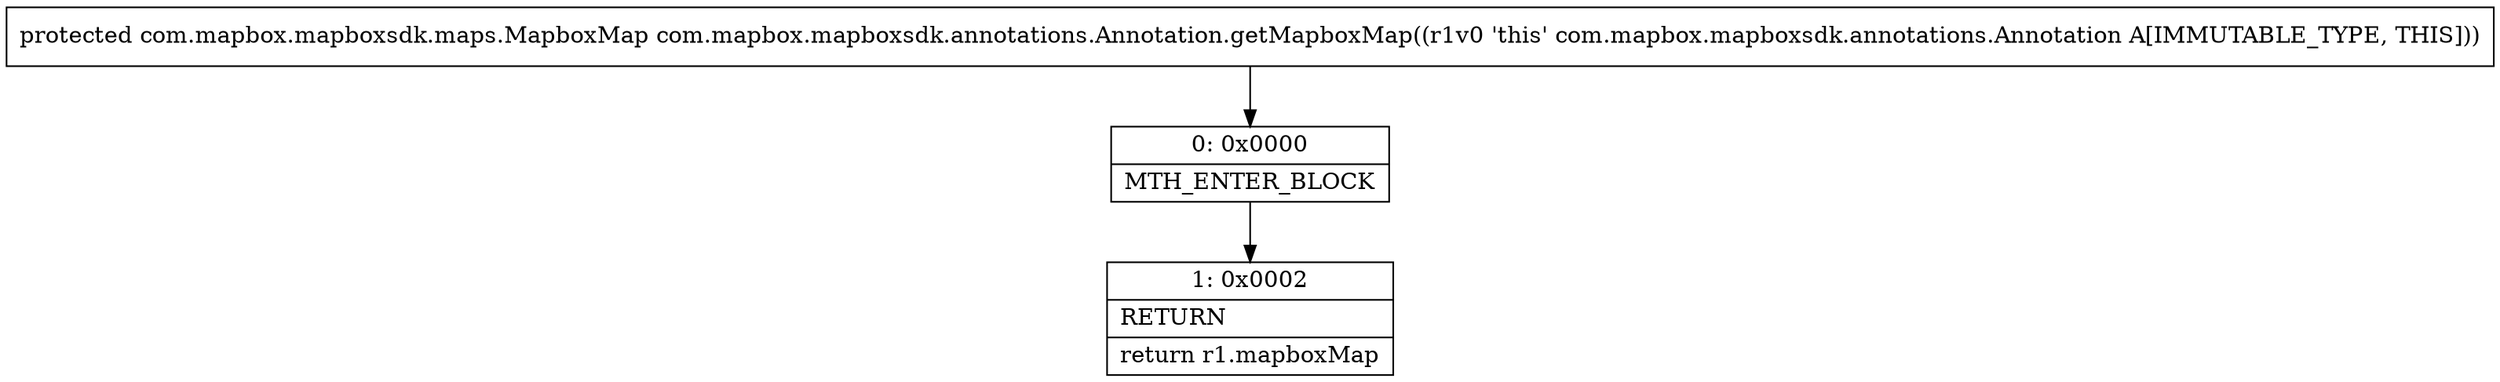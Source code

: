 digraph "CFG forcom.mapbox.mapboxsdk.annotations.Annotation.getMapboxMap()Lcom\/mapbox\/mapboxsdk\/maps\/MapboxMap;" {
Node_0 [shape=record,label="{0\:\ 0x0000|MTH_ENTER_BLOCK\l}"];
Node_1 [shape=record,label="{1\:\ 0x0002|RETURN\l|return r1.mapboxMap\l}"];
MethodNode[shape=record,label="{protected com.mapbox.mapboxsdk.maps.MapboxMap com.mapbox.mapboxsdk.annotations.Annotation.getMapboxMap((r1v0 'this' com.mapbox.mapboxsdk.annotations.Annotation A[IMMUTABLE_TYPE, THIS])) }"];
MethodNode -> Node_0;
Node_0 -> Node_1;
}

